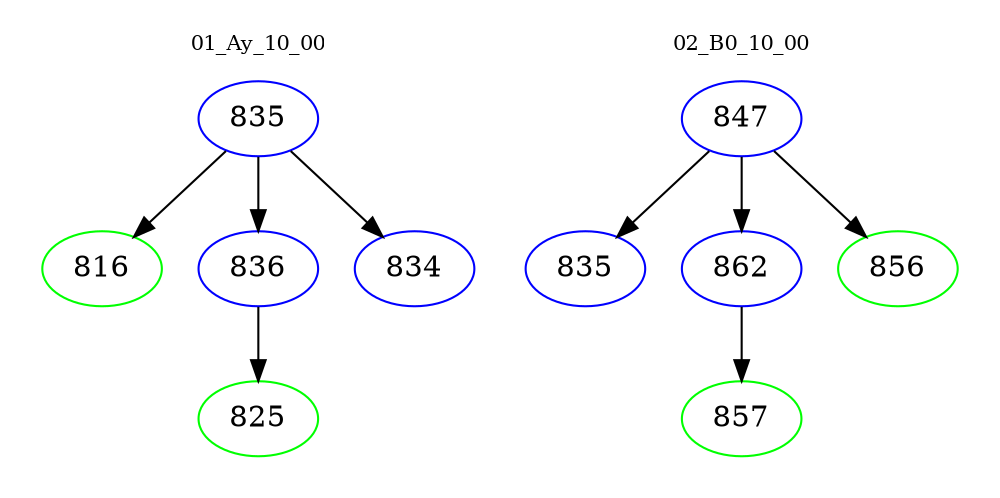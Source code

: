 digraph{
subgraph cluster_0 {
color = white
label = "01_Ay_10_00";
fontsize=10;
T0_835 [label="835", color="blue"]
T0_835 -> T0_816 [color="black"]
T0_816 [label="816", color="green"]
T0_835 -> T0_836 [color="black"]
T0_836 [label="836", color="blue"]
T0_836 -> T0_825 [color="black"]
T0_825 [label="825", color="green"]
T0_835 -> T0_834 [color="black"]
T0_834 [label="834", color="blue"]
}
subgraph cluster_1 {
color = white
label = "02_B0_10_00";
fontsize=10;
T1_847 [label="847", color="blue"]
T1_847 -> T1_835 [color="black"]
T1_835 [label="835", color="blue"]
T1_847 -> T1_862 [color="black"]
T1_862 [label="862", color="blue"]
T1_862 -> T1_857 [color="black"]
T1_857 [label="857", color="green"]
T1_847 -> T1_856 [color="black"]
T1_856 [label="856", color="green"]
}
}
